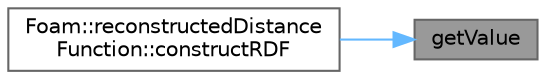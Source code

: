 digraph "getValue"
{
 // LATEX_PDF_SIZE
  bgcolor="transparent";
  edge [fontname=Helvetica,fontsize=10,labelfontname=Helvetica,labelfontsize=10];
  node [fontname=Helvetica,fontsize=10,shape=box,height=0.2,width=0.4];
  rankdir="RL";
  Node1 [id="Node000001",label="getValue",height=0.2,width=0.4,color="gray40", fillcolor="grey60", style="filled", fontcolor="black",tooltip=" "];
  Node1 -> Node2 [id="edge1_Node000001_Node000002",dir="back",color="steelblue1",style="solid",tooltip=" "];
  Node2 [id="Node000002",label="Foam::reconstructedDistance\lFunction::constructRDF",height=0.2,width=0.4,color="grey40", fillcolor="white", style="filled",URL="$classFoam_1_1reconstructedDistanceFunction.html#abea8ef152bf152a77389e1a0c9b24cf7",tooltip=" "];
}
